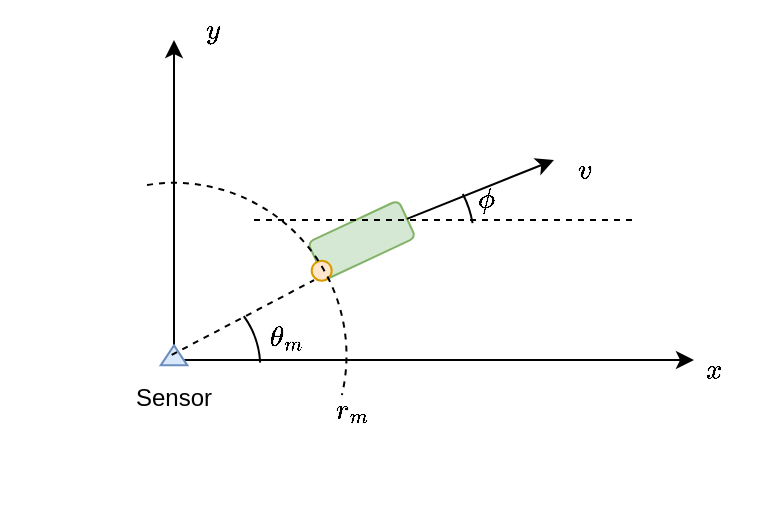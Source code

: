<mxfile version="24.7.8">
  <diagram id="WT5ePZYAp5hpvWBf5dpb" name="Page-1">
    <mxGraphModel dx="667" dy="389" grid="1" gridSize="10" guides="1" tooltips="1" connect="1" arrows="1" fold="1" page="1" pageScale="1" pageWidth="850" pageHeight="1100" math="1" shadow="0">
      <root>
        <mxCell id="0" />
        <mxCell id="1" parent="0" />
        <mxCell id="DAHpgXoEImeyAnrlZiH1-1" value="" style="rounded=1;whiteSpace=wrap;html=1;rotation=-25;fillColor=#d5e8d4;strokeColor=#82b366;" vertex="1" parent="1">
          <mxGeometry x="318.85" y="219.67" width="50" height="20.66" as="geometry" />
        </mxCell>
        <mxCell id="DAHpgXoEImeyAnrlZiH1-2" value="" style="endArrow=classic;html=1;rounded=0;" edge="1" parent="1">
          <mxGeometry width="50" height="50" relative="1" as="geometry">
            <mxPoint x="250" y="290" as="sourcePoint" />
            <mxPoint x="250" y="130" as="targetPoint" />
          </mxGeometry>
        </mxCell>
        <mxCell id="DAHpgXoEImeyAnrlZiH1-3" value="" style="endArrow=classic;html=1;rounded=0;" edge="1" parent="1">
          <mxGeometry width="50" height="50" relative="1" as="geometry">
            <mxPoint x="250" y="290" as="sourcePoint" />
            <mxPoint x="510" y="290" as="targetPoint" />
          </mxGeometry>
        </mxCell>
        <mxCell id="DAHpgXoEImeyAnrlZiH1-4" value="$$x$$" style="text;html=1;align=center;verticalAlign=middle;whiteSpace=wrap;rounded=0;" vertex="1" parent="1">
          <mxGeometry x="490" y="280" width="60" height="30" as="geometry" />
        </mxCell>
        <mxCell id="DAHpgXoEImeyAnrlZiH1-5" value="$$y$$" style="text;html=1;align=center;verticalAlign=middle;whiteSpace=wrap;rounded=0;" vertex="1" parent="1">
          <mxGeometry x="240" y="110" width="60" height="30" as="geometry" />
        </mxCell>
        <mxCell id="DAHpgXoEImeyAnrlZiH1-6" value="" style="endArrow=classic;html=1;rounded=0;exitX=1;exitY=0.5;exitDx=0;exitDy=0;" edge="1" parent="1" source="DAHpgXoEImeyAnrlZiH1-1">
          <mxGeometry width="50" height="50" relative="1" as="geometry">
            <mxPoint x="370" y="219" as="sourcePoint" />
            <mxPoint x="440" y="190" as="targetPoint" />
          </mxGeometry>
        </mxCell>
        <mxCell id="DAHpgXoEImeyAnrlZiH1-7" value="$$v$$" style="text;html=1;align=center;verticalAlign=middle;whiteSpace=wrap;rounded=0;" vertex="1" parent="1">
          <mxGeometry x="425" y="180" width="60" height="30" as="geometry" />
        </mxCell>
        <mxCell id="DAHpgXoEImeyAnrlZiH1-8" value="" style="endArrow=none;dashed=1;html=1;rounded=0;" edge="1" parent="1">
          <mxGeometry width="50" height="50" relative="1" as="geometry">
            <mxPoint x="290" y="220" as="sourcePoint" />
            <mxPoint x="480" y="220" as="targetPoint" />
          </mxGeometry>
        </mxCell>
        <mxCell id="DAHpgXoEImeyAnrlZiH1-12" value="" style="verticalLabelPosition=bottom;verticalAlign=top;html=1;shape=mxgraph.basic.arc;startAngle=0.299;endAngle=0.348;rotation=-45;" vertex="1" parent="1">
          <mxGeometry x="300" y="180" width="100" height="100" as="geometry" />
        </mxCell>
        <mxCell id="DAHpgXoEImeyAnrlZiH1-14" value="$$\phi$$" style="text;html=1;align=center;verticalAlign=middle;whiteSpace=wrap;rounded=0;" vertex="1" parent="1">
          <mxGeometry x="376" y="195" width="60" height="30" as="geometry" />
        </mxCell>
        <mxCell id="DAHpgXoEImeyAnrlZiH1-15" value="" style="ellipse;whiteSpace=wrap;html=1;aspect=fixed;fillColor=#ffe6cc;strokeColor=#d79b00;" vertex="1" parent="1">
          <mxGeometry x="318.85" y="240.33" width="10" height="10" as="geometry" />
        </mxCell>
        <mxCell id="DAHpgXoEImeyAnrlZiH1-18" value="" style="triangle;whiteSpace=wrap;html=1;rotation=-90;fillColor=#dae8fc;strokeColor=#6c8ebf;" vertex="1" parent="1">
          <mxGeometry x="245" y="281" width="10" height="13.33" as="geometry" />
        </mxCell>
        <mxCell id="DAHpgXoEImeyAnrlZiH1-19" value="Sensor" style="text;html=1;align=center;verticalAlign=middle;whiteSpace=wrap;rounded=0;" vertex="1" parent="1">
          <mxGeometry x="220" y="294.33" width="60" height="30" as="geometry" />
        </mxCell>
        <mxCell id="DAHpgXoEImeyAnrlZiH1-22" value="" style="verticalLabelPosition=bottom;verticalAlign=top;html=1;shape=mxgraph.basic.arc;startAngle=0.725;endAngle=0.037;rotation=90;dashed=1;" vertex="1" parent="1">
          <mxGeometry x="163.75" y="201.42" width="172.5" height="172.5" as="geometry" />
        </mxCell>
        <mxCell id="DAHpgXoEImeyAnrlZiH1-23" value="$$r_m$$" style="text;html=1;align=center;verticalAlign=middle;whiteSpace=wrap;rounded=0;" vertex="1" parent="1">
          <mxGeometry x="308.85" y="300" width="60" height="30" as="geometry" />
        </mxCell>
        <mxCell id="DAHpgXoEImeyAnrlZiH1-24" value="" style="endArrow=none;dashed=1;html=1;rounded=0;entryX=0.282;entryY=0.094;entryDx=0;entryDy=0;entryPerimeter=0;" edge="1" parent="1" target="DAHpgXoEImeyAnrlZiH1-22">
          <mxGeometry width="50" height="50" relative="1" as="geometry">
            <mxPoint x="248.85" y="287.44" as="sourcePoint" />
            <mxPoint x="438.85" y="287.44" as="targetPoint" />
          </mxGeometry>
        </mxCell>
        <mxCell id="DAHpgXoEImeyAnrlZiH1-25" value="" style="verticalLabelPosition=bottom;verticalAlign=top;html=1;shape=mxgraph.basic.arc;startAngle=0.9;endAngle=0.992;rotation=90;" vertex="1" parent="1">
          <mxGeometry x="206.88" y="250.33" width="86.25" height="86.25" as="geometry" />
        </mxCell>
        <mxCell id="DAHpgXoEImeyAnrlZiH1-26" value="$$\theta_m$$" style="text;html=1;align=center;verticalAlign=middle;whiteSpace=wrap;rounded=0;" vertex="1" parent="1">
          <mxGeometry x="276.25" y="264.33" width="60" height="30" as="geometry" />
        </mxCell>
      </root>
    </mxGraphModel>
  </diagram>
</mxfile>
